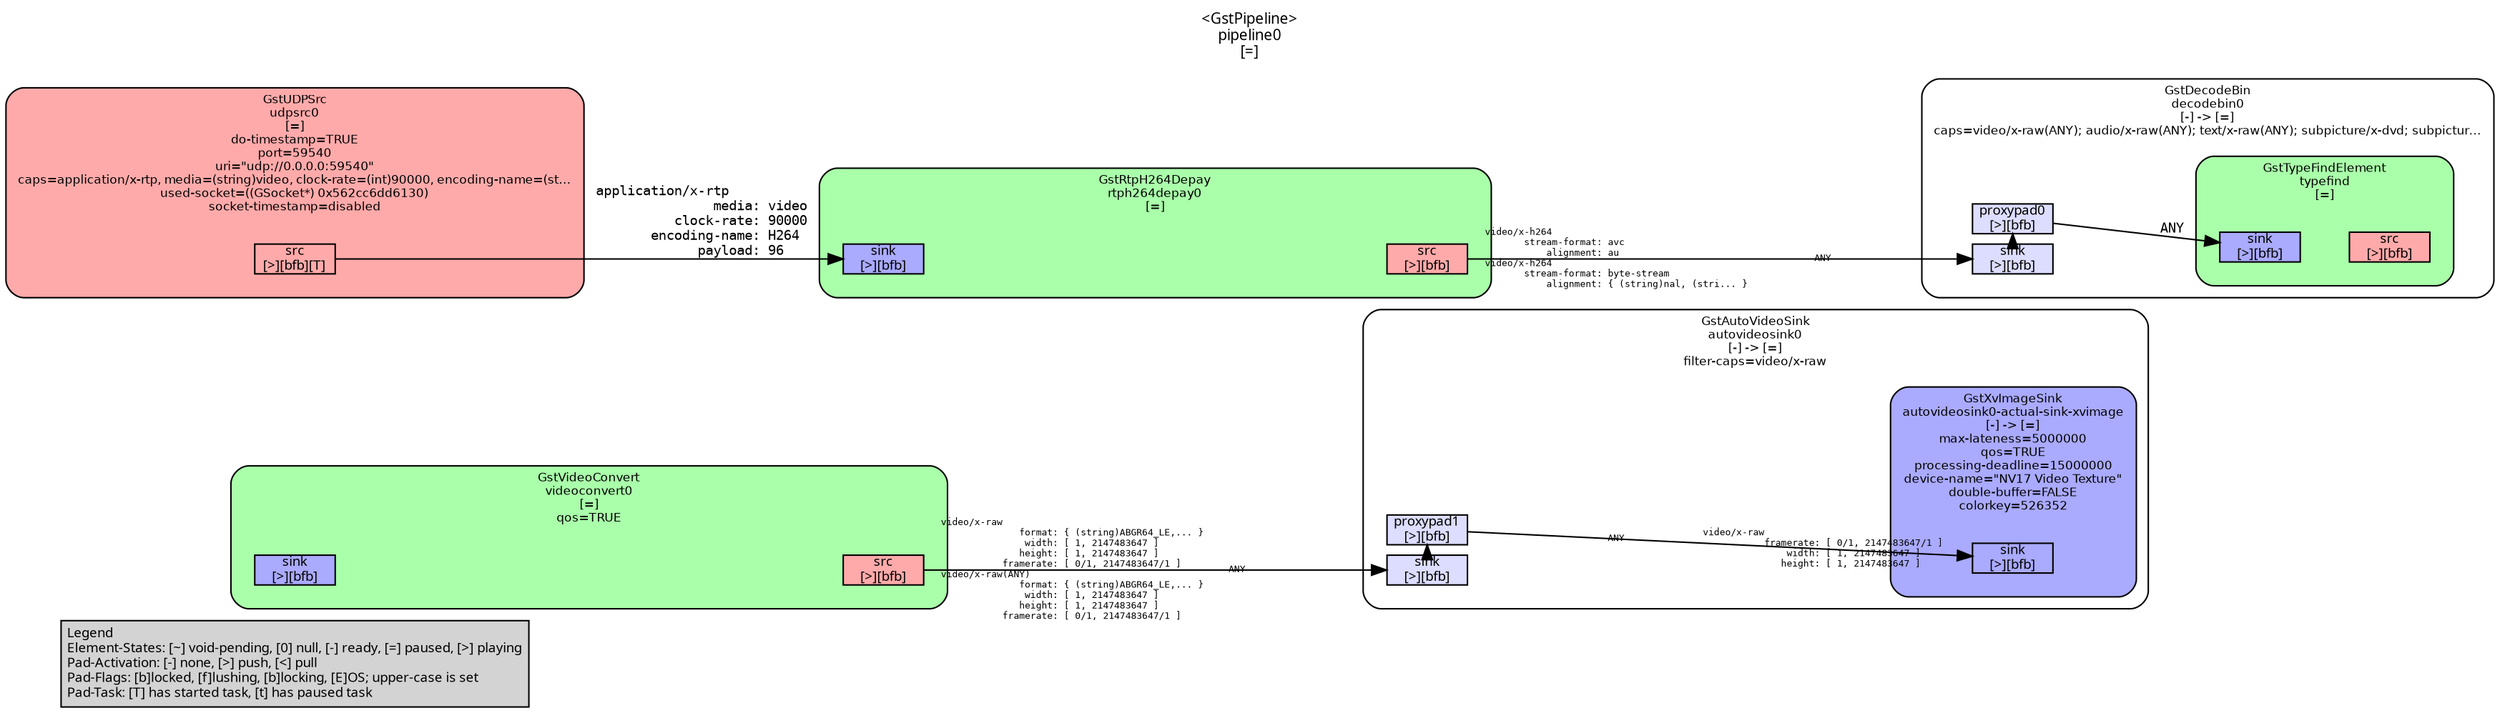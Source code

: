digraph pipeline {
  rankdir=LR;
  fontname="sans";
  fontsize="10";
  labelloc=t;
  nodesep=.1;
  ranksep=.2;
  label="<GstPipeline>\npipeline0\n[=]";
  node [style="filled,rounded", shape=box, fontsize="9", fontname="sans", margin="0.0,0.0"];
  edge [labelfontsize="6", fontsize="9", fontname="monospace"];
  
  legend [
    pos="0,0!",
    margin="0.05,0.05",
    style="filled",
    label="Legend\lElement-States: [~] void-pending, [0] null, [-] ready, [=] paused, [>] playing\lPad-Activation: [-] none, [>] push, [<] pull\lPad-Flags: [b]locked, [f]lushing, [b]locking, [E]OS; upper-case is set\lPad-Task: [T] has started task, [t] has paused task\l",
  ];
  subgraph cluster_autovideosink0_0x562cc6db7060 {
    fontname="Bitstream Vera Sans";
    fontsize="8";
    style="filled,rounded";
    color=black;
    label="GstAutoVideoSink\nautovideosink0\n[-] -> [=]\nfilter-caps=video/x-raw";
    subgraph cluster_autovideosink0_0x562cc6db7060_sink {
      label="";
      style="invis";
      _proxypad1_0x562cc6dac2f0 [color=black, fillcolor="#ddddff", label="proxypad1\n[>][bfb]", height="0.2", style="filled,solid"];
    autovideosink0_0x562cc6db7060_sink_0x562cc6da82c0 -> _proxypad1_0x562cc6dac2f0 [style=dashed, minlen=0]
      autovideosink0_0x562cc6db7060_sink_0x562cc6da82c0 [color=black, fillcolor="#ddddff", label="sink\n[>][bfb]", height="0.2", style="filled,solid"];
    }

    fillcolor="#ffffff";
    subgraph cluster_autovideosink0_actual_sink_xvimage_0x562cc6dc1f50 {
      fontname="Bitstream Vera Sans";
      fontsize="8";
      style="filled,rounded";
      color=black;
      label="GstXvImageSink\nautovideosink0-actual-sink-xvimage\n[-] -> [=]\nmax-lateness=5000000\nqos=TRUE\nprocessing-deadline=15000000\ndevice-name=\"NV17 Video Texture\"\ndouble-buffer=FALSE\ncolorkey=526352";
      subgraph cluster_autovideosink0_actual_sink_xvimage_0x562cc6dc1f50_sink {
        label="";
        style="invis";
        autovideosink0_actual_sink_xvimage_0x562cc6dc1f50_sink_0x562cc6d83070 [color=black, fillcolor="#aaaaff", label="sink\n[>][bfb]", height="0.2", style="filled,solid"];
      }

      fillcolor="#aaaaff";
    }

    _proxypad1_0x562cc6dac2f0 -> autovideosink0_actual_sink_xvimage_0x562cc6dc1f50_sink_0x562cc6d83070 [labeldistance="10", labelangle="0", label="                                                  ", taillabel="ANY", headlabel="video/x-raw\l           framerate: [ 0/1, 2147483647/1 ]\l               width: [ 1, 2147483647 ]\l              height: [ 1, 2147483647 ]\l"]
  }

  subgraph cluster_videoconvert0_0x562cc6db48d0 {
    fontname="Bitstream Vera Sans";
    fontsize="8";
    style="filled,rounded";
    color=black;
    label="GstVideoConvert\nvideoconvert0\n[=]\nqos=TRUE";
    subgraph cluster_videoconvert0_0x562cc6db48d0_sink {
      label="";
      style="invis";
      videoconvert0_0x562cc6db48d0_sink_0x562cc6d82bd0 [color=black, fillcolor="#aaaaff", label="sink\n[>][bfb]", height="0.2", style="filled,solid"];
    }

    subgraph cluster_videoconvert0_0x562cc6db48d0_src {
      label="";
      style="invis";
      videoconvert0_0x562cc6db48d0_src_0x562cc6d82e20 [color=black, fillcolor="#ffaaaa", label="src\n[>][bfb]", height="0.2", style="filled,solid"];
    }

    videoconvert0_0x562cc6db48d0_sink_0x562cc6d82bd0 -> videoconvert0_0x562cc6db48d0_src_0x562cc6d82e20 [style="invis"];
    fillcolor="#aaffaa";
  }

  videoconvert0_0x562cc6db48d0_src_0x562cc6d82e20 -> autovideosink0_0x562cc6db7060_sink_0x562cc6da82c0 [labeldistance="10", labelangle="0", label="                                                  ", taillabel="video/x-raw\l              format: { (string)ABGR64_LE,... }\l               width: [ 1, 2147483647 ]\l              height: [ 1, 2147483647 ]\l           framerate: [ 0/1, 2147483647/1 ]\lvideo/x-raw(ANY)\l              format: { (string)ABGR64_LE,... }\l               width: [ 1, 2147483647 ]\l              height: [ 1, 2147483647 ]\l           framerate: [ 0/1, 2147483647/1 ]\l", headlabel="ANY"]
  subgraph cluster_decodebin0_0x562cc6d9e060 {
    fontname="Bitstream Vera Sans";
    fontsize="8";
    style="filled,rounded";
    color=black;
    label="GstDecodeBin\ndecodebin0\n[-] -> [=]\ncaps=video/x-raw(ANY); audio/x-raw(ANY); text/x-raw(ANY); subpicture/x-dvd; subpictur…";
    subgraph cluster_decodebin0_0x562cc6d9e060_sink {
      label="";
      style="invis";
      _proxypad0_0x562cc6dac090 [color=black, fillcolor="#ddddff", label="proxypad0\n[>][bfb]", height="0.2", style="filled,solid"];
    decodebin0_0x562cc6d9e060_sink_0x562cc6da8050 -> _proxypad0_0x562cc6dac090 [style=dashed, minlen=0]
      decodebin0_0x562cc6d9e060_sink_0x562cc6da8050 [color=black, fillcolor="#ddddff", label="sink\n[>][bfb]", height="0.2", style="filled,solid"];
    }

    fillcolor="#ffffff";
    subgraph cluster_typefind_0x562cc6da40c0 {
      fontname="Bitstream Vera Sans";
      fontsize="8";
      style="filled,rounded";
      color=black;
      label="GstTypeFindElement\ntypefind\n[=]";
      subgraph cluster_typefind_0x562cc6da40c0_sink {
        label="";
        style="invis";
        typefind_0x562cc6da40c0_sink_0x562cc6d82730 [color=black, fillcolor="#aaaaff", label="sink\n[>][bfb]", height="0.2", style="filled,solid"];
      }

      subgraph cluster_typefind_0x562cc6da40c0_src {
        label="";
        style="invis";
        typefind_0x562cc6da40c0_src_0x562cc6d82980 [color=black, fillcolor="#ffaaaa", label="src\n[>][bfb]", height="0.2", style="filled,solid"];
      }

      typefind_0x562cc6da40c0_sink_0x562cc6d82730 -> typefind_0x562cc6da40c0_src_0x562cc6d82980 [style="invis"];
      fillcolor="#aaffaa";
    }

    _proxypad0_0x562cc6dac090 -> typefind_0x562cc6da40c0_sink_0x562cc6d82730 [label="ANY"]
  }

  subgraph cluster_rtph264depay0_0x562cc6d92330 {
    fontname="Bitstream Vera Sans";
    fontsize="8";
    style="filled,rounded";
    color=black;
    label="GstRtpH264Depay\nrtph264depay0\n[=]";
    subgraph cluster_rtph264depay0_0x562cc6d92330_sink {
      label="";
      style="invis";
      rtph264depay0_0x562cc6d92330_sink_0x562cc6d82290 [color=black, fillcolor="#aaaaff", label="sink\n[>][bfb]", height="0.2", style="filled,solid"];
    }

    subgraph cluster_rtph264depay0_0x562cc6d92330_src {
      label="";
      style="invis";
      rtph264depay0_0x562cc6d92330_src_0x562cc6d824e0 [color=black, fillcolor="#ffaaaa", label="src\n[>][bfb]", height="0.2", style="filled,solid"];
    }

    rtph264depay0_0x562cc6d92330_sink_0x562cc6d82290 -> rtph264depay0_0x562cc6d92330_src_0x562cc6d824e0 [style="invis"];
    fillcolor="#aaffaa";
  }

  rtph264depay0_0x562cc6d92330_src_0x562cc6d824e0 -> decodebin0_0x562cc6d9e060_sink_0x562cc6da8050 [labeldistance="10", labelangle="0", label="                                                  ", taillabel="video/x-h264\l       stream-format: avc\l           alignment: au\lvideo/x-h264\l       stream-format: byte-stream\l           alignment: { (string)nal, (stri... }\l", headlabel="ANY"]
  subgraph cluster_udpsrc0_0x562cc6d805d0 {
    fontname="Bitstream Vera Sans";
    fontsize="8";
    style="filled,rounded";
    color=black;
    label="GstUDPSrc\nudpsrc0\n[=]\ndo-timestamp=TRUE\nport=59540\nuri=\"udp://0.0.0.0:59540\"\ncaps=application/x-rtp, media=(string)video, clock-rate=(int)90000, encoding-name=(st…\nused-socket=((GSocket*) 0x562cc6dd6130)\nsocket-timestamp=disabled";
    subgraph cluster_udpsrc0_0x562cc6d805d0_src {
      label="";
      style="invis";
      udpsrc0_0x562cc6d805d0_src_0x562cc6d82040 [color=black, fillcolor="#ffaaaa", label="src\n[>][bfb][T]", height="0.2", style="filled,solid"];
    }

    fillcolor="#ffaaaa";
  }

  udpsrc0_0x562cc6d805d0_src_0x562cc6d82040 -> rtph264depay0_0x562cc6d92330_sink_0x562cc6d82290 [label="application/x-rtp\l               media: video\l          clock-rate: 90000\l       encoding-name: H264\l             payload: 96\l"]
}
